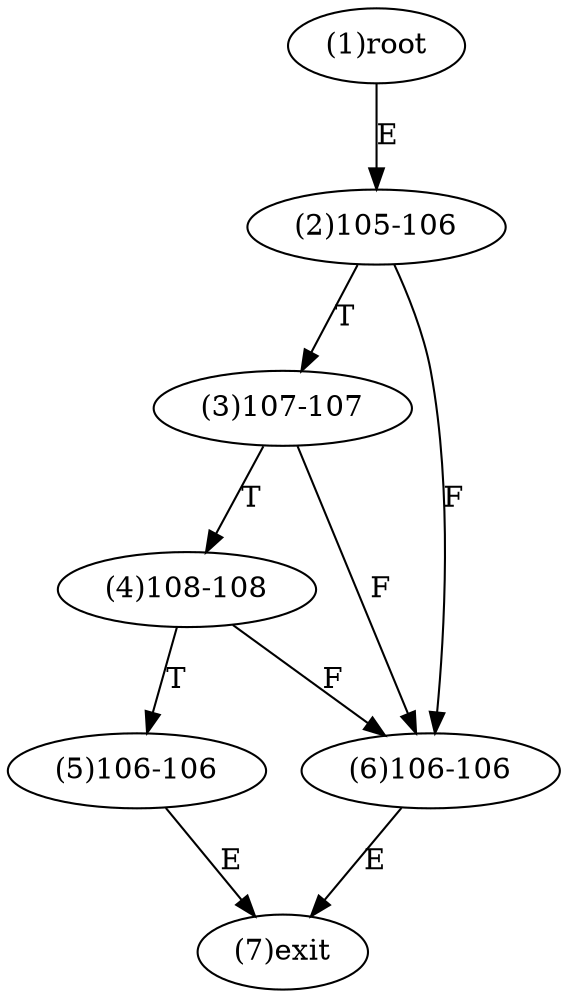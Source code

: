 digraph "" { 
1[ label="(1)root"];
2[ label="(2)105-106"];
3[ label="(3)107-107"];
4[ label="(4)108-108"];
5[ label="(5)106-106"];
6[ label="(6)106-106"];
7[ label="(7)exit"];
1->2[ label="E"];
2->6[ label="F"];
2->3[ label="T"];
3->6[ label="F"];
3->4[ label="T"];
4->6[ label="F"];
4->5[ label="T"];
5->7[ label="E"];
6->7[ label="E"];
}